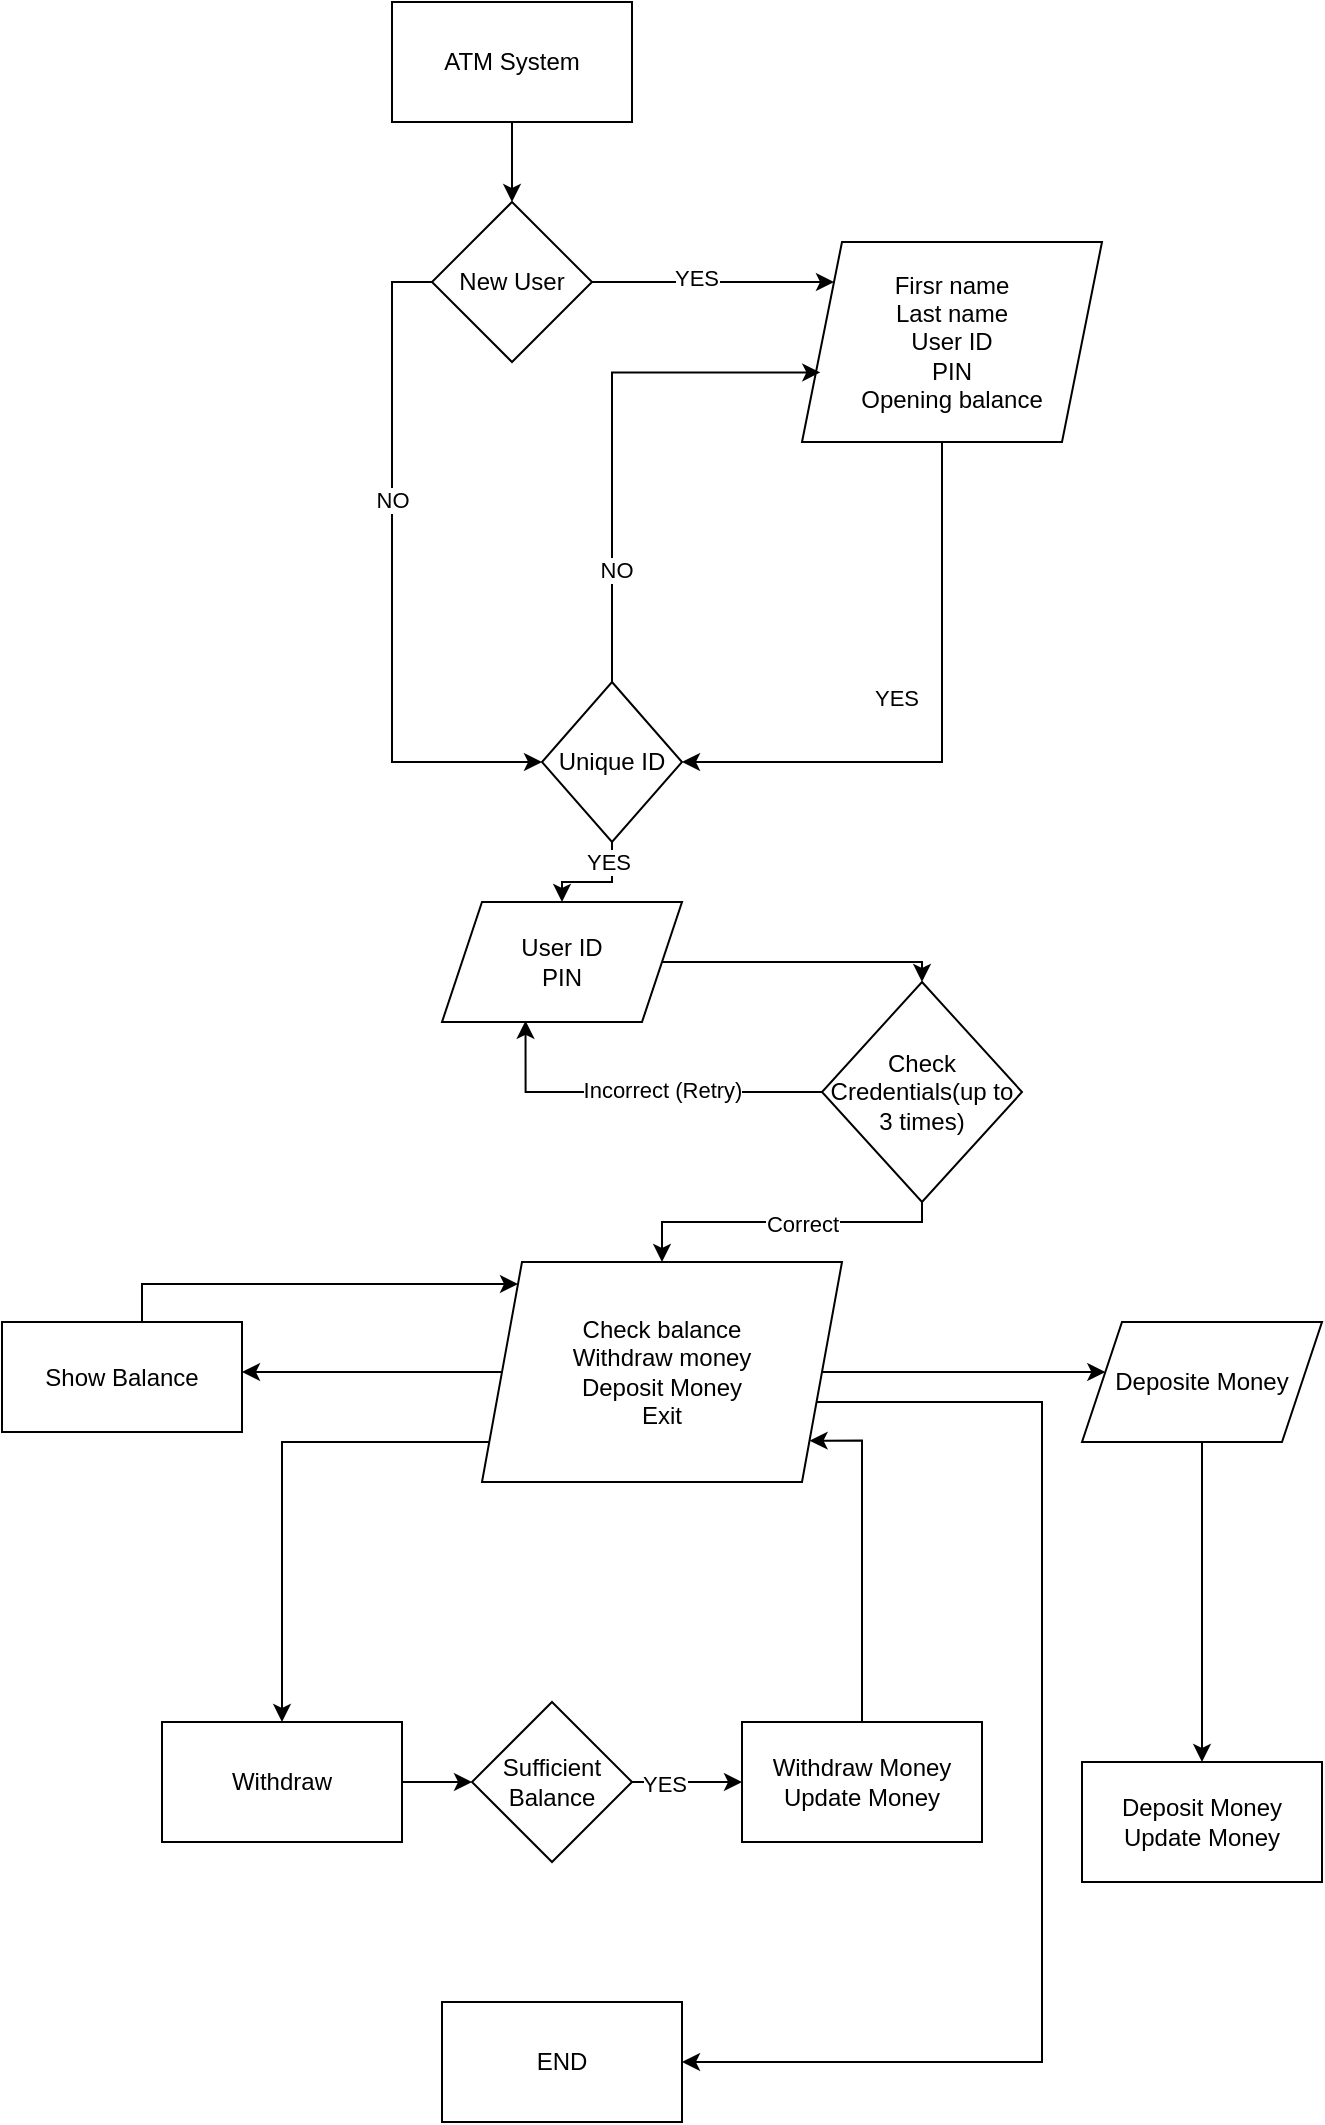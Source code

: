 <mxfile version="26.0.16">
  <diagram name="Page-1" id="j0U0I4SSxJD8mpjJOhE4">
    <mxGraphModel dx="1280" dy="540" grid="1" gridSize="10" guides="1" tooltips="1" connect="1" arrows="1" fold="1" page="1" pageScale="1" pageWidth="850" pageHeight="1100" math="0" shadow="0">
      <root>
        <mxCell id="0" />
        <mxCell id="1" parent="0" />
        <mxCell id="e1ntX7zlVdug6aM-fD2d-37" value="" style="edgeStyle=orthogonalEdgeStyle;rounded=0;orthogonalLoop=1;jettySize=auto;html=1;" edge="1" parent="1" source="e1ntX7zlVdug6aM-fD2d-1" target="e1ntX7zlVdug6aM-fD2d-2">
          <mxGeometry relative="1" as="geometry" />
        </mxCell>
        <mxCell id="e1ntX7zlVdug6aM-fD2d-1" value="ATM System" style="rounded=0;whiteSpace=wrap;html=1;" vertex="1" parent="1">
          <mxGeometry x="365" width="120" height="60" as="geometry" />
        </mxCell>
        <mxCell id="e1ntX7zlVdug6aM-fD2d-39" value="" style="edgeStyle=orthogonalEdgeStyle;rounded=0;orthogonalLoop=1;jettySize=auto;html=1;" edge="1" parent="1" source="e1ntX7zlVdug6aM-fD2d-2" target="e1ntX7zlVdug6aM-fD2d-3">
          <mxGeometry relative="1" as="geometry">
            <Array as="points">
              <mxPoint x="580" y="150" />
              <mxPoint x="580" y="150" />
            </Array>
          </mxGeometry>
        </mxCell>
        <mxCell id="e1ntX7zlVdug6aM-fD2d-42" value="YES" style="edgeLabel;html=1;align=center;verticalAlign=middle;resizable=0;points=[];" vertex="1" connectable="0" parent="e1ntX7zlVdug6aM-fD2d-39">
          <mxGeometry x="-0.138" y="2" relative="1" as="geometry">
            <mxPoint as="offset" />
          </mxGeometry>
        </mxCell>
        <mxCell id="e1ntX7zlVdug6aM-fD2d-89" style="edgeStyle=orthogonalEdgeStyle;rounded=0;orthogonalLoop=1;jettySize=auto;html=1;exitX=0;exitY=0.5;exitDx=0;exitDy=0;entryX=0;entryY=0.5;entryDx=0;entryDy=0;" edge="1" parent="1" source="e1ntX7zlVdug6aM-fD2d-2" target="e1ntX7zlVdug6aM-fD2d-4">
          <mxGeometry relative="1" as="geometry" />
        </mxCell>
        <mxCell id="e1ntX7zlVdug6aM-fD2d-90" value="NO" style="edgeLabel;html=1;align=center;verticalAlign=middle;resizable=0;points=[];" vertex="1" connectable="0" parent="e1ntX7zlVdug6aM-fD2d-89">
          <mxGeometry x="-0.233" y="-4" relative="1" as="geometry">
            <mxPoint x="4" as="offset" />
          </mxGeometry>
        </mxCell>
        <mxCell id="e1ntX7zlVdug6aM-fD2d-2" value="New User" style="rhombus;whiteSpace=wrap;html=1;" vertex="1" parent="1">
          <mxGeometry x="385" y="100" width="80" height="80" as="geometry" />
        </mxCell>
        <mxCell id="e1ntX7zlVdug6aM-fD2d-41" value="" style="edgeStyle=orthogonalEdgeStyle;rounded=0;orthogonalLoop=1;jettySize=auto;html=1;" edge="1" parent="1" source="e1ntX7zlVdug6aM-fD2d-3" target="e1ntX7zlVdug6aM-fD2d-4">
          <mxGeometry relative="1" as="geometry">
            <mxPoint x="535" y="280" as="targetPoint" />
            <Array as="points">
              <mxPoint x="640" y="380" />
            </Array>
          </mxGeometry>
        </mxCell>
        <mxCell id="e1ntX7zlVdug6aM-fD2d-43" value="YES" style="edgeLabel;html=1;align=center;verticalAlign=middle;resizable=0;points=[];" vertex="1" connectable="0" parent="e1ntX7zlVdug6aM-fD2d-41">
          <mxGeometry x="-0.117" relative="1" as="geometry">
            <mxPoint x="-23" as="offset" />
          </mxGeometry>
        </mxCell>
        <mxCell id="e1ntX7zlVdug6aM-fD2d-3" value="Firsr name&lt;div&gt;Last name&lt;/div&gt;&lt;div&gt;User ID&lt;/div&gt;&lt;div&gt;PIN&lt;/div&gt;&lt;div&gt;Opening balance&lt;/div&gt;" style="shape=parallelogram;perimeter=parallelogramPerimeter;whiteSpace=wrap;html=1;fixedSize=1;" vertex="1" parent="1">
          <mxGeometry x="570" y="120" width="150" height="100" as="geometry" />
        </mxCell>
        <mxCell id="e1ntX7zlVdug6aM-fD2d-9" value="" style="edgeStyle=orthogonalEdgeStyle;rounded=0;orthogonalLoop=1;jettySize=auto;html=1;" edge="1" parent="1" source="e1ntX7zlVdug6aM-fD2d-4" target="e1ntX7zlVdug6aM-fD2d-8">
          <mxGeometry relative="1" as="geometry" />
        </mxCell>
        <mxCell id="e1ntX7zlVdug6aM-fD2d-44" value="YES" style="edgeLabel;html=1;align=center;verticalAlign=middle;resizable=0;points=[];" vertex="1" connectable="0" parent="e1ntX7zlVdug6aM-fD2d-9">
          <mxGeometry x="-0.191" y="2" relative="1" as="geometry">
            <mxPoint y="-12" as="offset" />
          </mxGeometry>
        </mxCell>
        <mxCell id="e1ntX7zlVdug6aM-fD2d-4" value="Unique ID" style="rhombus;whiteSpace=wrap;html=1;" vertex="1" parent="1">
          <mxGeometry x="440" y="340" width="70" height="80" as="geometry" />
        </mxCell>
        <mxCell id="e1ntX7zlVdug6aM-fD2d-11" value="" style="edgeStyle=orthogonalEdgeStyle;rounded=0;orthogonalLoop=1;jettySize=auto;html=1;" edge="1" parent="1" source="e1ntX7zlVdug6aM-fD2d-8" target="e1ntX7zlVdug6aM-fD2d-10">
          <mxGeometry relative="1" as="geometry">
            <Array as="points">
              <mxPoint x="610" y="480" />
              <mxPoint x="610" y="480" />
            </Array>
          </mxGeometry>
        </mxCell>
        <mxCell id="e1ntX7zlVdug6aM-fD2d-8" value="User ID&lt;div&gt;PIN&lt;/div&gt;" style="shape=parallelogram;perimeter=parallelogramPerimeter;whiteSpace=wrap;html=1;fixedSize=1;" vertex="1" parent="1">
          <mxGeometry x="390" y="450" width="120" height="60" as="geometry" />
        </mxCell>
        <mxCell id="e1ntX7zlVdug6aM-fD2d-13" value="" style="edgeStyle=orthogonalEdgeStyle;rounded=0;orthogonalLoop=1;jettySize=auto;html=1;" edge="1" parent="1" source="e1ntX7zlVdug6aM-fD2d-10" target="e1ntX7zlVdug6aM-fD2d-12">
          <mxGeometry relative="1" as="geometry">
            <Array as="points">
              <mxPoint x="630" y="610" />
              <mxPoint x="500" y="610" />
            </Array>
          </mxGeometry>
        </mxCell>
        <mxCell id="e1ntX7zlVdug6aM-fD2d-49" value="Correct" style="edgeLabel;html=1;align=center;verticalAlign=middle;resizable=0;points=[];" vertex="1" connectable="0" parent="e1ntX7zlVdug6aM-fD2d-13">
          <mxGeometry x="-0.422" y="1" relative="1" as="geometry">
            <mxPoint x="-24" as="offset" />
          </mxGeometry>
        </mxCell>
        <mxCell id="e1ntX7zlVdug6aM-fD2d-10" value="Check Credentials(up to 3 times)" style="rhombus;whiteSpace=wrap;html=1;" vertex="1" parent="1">
          <mxGeometry x="580" y="490" width="100" height="110" as="geometry" />
        </mxCell>
        <mxCell id="e1ntX7zlVdug6aM-fD2d-15" value="" style="edgeStyle=orthogonalEdgeStyle;rounded=0;orthogonalLoop=1;jettySize=auto;html=1;" edge="1" parent="1" source="e1ntX7zlVdug6aM-fD2d-12" target="e1ntX7zlVdug6aM-fD2d-14">
          <mxGeometry relative="1" as="geometry">
            <Array as="points">
              <mxPoint x="690" y="700" />
              <mxPoint x="690" y="1030" />
            </Array>
          </mxGeometry>
        </mxCell>
        <mxCell id="e1ntX7zlVdug6aM-fD2d-18" value="" style="edgeStyle=orthogonalEdgeStyle;rounded=0;orthogonalLoop=1;jettySize=auto;html=1;" edge="1" parent="1" source="e1ntX7zlVdug6aM-fD2d-12" target="e1ntX7zlVdug6aM-fD2d-16">
          <mxGeometry relative="1" as="geometry">
            <Array as="points">
              <mxPoint x="420" y="660" />
            </Array>
          </mxGeometry>
        </mxCell>
        <mxCell id="e1ntX7zlVdug6aM-fD2d-20" value="" style="edgeStyle=orthogonalEdgeStyle;rounded=0;orthogonalLoop=1;jettySize=auto;html=1;" edge="1" parent="1" source="e1ntX7zlVdug6aM-fD2d-12" target="e1ntX7zlVdug6aM-fD2d-19">
          <mxGeometry relative="1" as="geometry">
            <Array as="points">
              <mxPoint x="310" y="720" />
            </Array>
          </mxGeometry>
        </mxCell>
        <mxCell id="e1ntX7zlVdug6aM-fD2d-33" value="" style="edgeStyle=orthogonalEdgeStyle;rounded=0;orthogonalLoop=1;jettySize=auto;html=1;" edge="1" parent="1" source="e1ntX7zlVdug6aM-fD2d-12" target="e1ntX7zlVdug6aM-fD2d-32">
          <mxGeometry relative="1" as="geometry">
            <Array as="points">
              <mxPoint x="760" y="685" />
              <mxPoint x="760" y="685" />
            </Array>
          </mxGeometry>
        </mxCell>
        <mxCell id="e1ntX7zlVdug6aM-fD2d-12" value="Check balance&lt;div&gt;Withdraw money&lt;/div&gt;&lt;div&gt;Deposit Money&lt;/div&gt;&lt;div&gt;Exit&lt;/div&gt;" style="shape=parallelogram;perimeter=parallelogramPerimeter;whiteSpace=wrap;html=1;fixedSize=1;" vertex="1" parent="1">
          <mxGeometry x="410" y="630" width="180" height="110" as="geometry" />
        </mxCell>
        <mxCell id="e1ntX7zlVdug6aM-fD2d-14" value="END" style="whiteSpace=wrap;html=1;" vertex="1" parent="1">
          <mxGeometry x="390" y="1000" width="120" height="60" as="geometry" />
        </mxCell>
        <mxCell id="e1ntX7zlVdug6aM-fD2d-92" style="edgeStyle=orthogonalEdgeStyle;rounded=0;orthogonalLoop=1;jettySize=auto;html=1;entryX=0;entryY=0;entryDx=0;entryDy=0;" edge="1" parent="1" source="e1ntX7zlVdug6aM-fD2d-16" target="e1ntX7zlVdug6aM-fD2d-12">
          <mxGeometry relative="1" as="geometry">
            <Array as="points">
              <mxPoint x="240" y="641" />
            </Array>
          </mxGeometry>
        </mxCell>
        <mxCell id="e1ntX7zlVdug6aM-fD2d-16" value="Show Balance" style="whiteSpace=wrap;html=1;" vertex="1" parent="1">
          <mxGeometry x="170" y="660" width="120" height="55" as="geometry" />
        </mxCell>
        <mxCell id="e1ntX7zlVdug6aM-fD2d-22" value="" style="edgeStyle=orthogonalEdgeStyle;rounded=0;orthogonalLoop=1;jettySize=auto;html=1;" edge="1" parent="1" source="e1ntX7zlVdug6aM-fD2d-19" target="e1ntX7zlVdug6aM-fD2d-21">
          <mxGeometry relative="1" as="geometry" />
        </mxCell>
        <mxCell id="e1ntX7zlVdug6aM-fD2d-19" value="Withdraw" style="whiteSpace=wrap;html=1;" vertex="1" parent="1">
          <mxGeometry x="250" y="860" width="120" height="60" as="geometry" />
        </mxCell>
        <mxCell id="e1ntX7zlVdug6aM-fD2d-26" value="" style="edgeStyle=orthogonalEdgeStyle;rounded=0;orthogonalLoop=1;jettySize=auto;html=1;" edge="1" parent="1" source="e1ntX7zlVdug6aM-fD2d-21" target="e1ntX7zlVdug6aM-fD2d-25">
          <mxGeometry relative="1" as="geometry" />
        </mxCell>
        <mxCell id="e1ntX7zlVdug6aM-fD2d-93" value="YES" style="edgeLabel;html=1;align=center;verticalAlign=middle;resizable=0;points=[];" vertex="1" connectable="0" parent="e1ntX7zlVdug6aM-fD2d-26">
          <mxGeometry x="-0.442" y="-1" relative="1" as="geometry">
            <mxPoint as="offset" />
          </mxGeometry>
        </mxCell>
        <mxCell id="e1ntX7zlVdug6aM-fD2d-21" value="&lt;div&gt;&lt;span style=&quot;background-color: transparent; color: light-dark(rgb(0, 0, 0), rgb(255, 255, 255));&quot;&gt;Sufficient Balance&lt;/span&gt;&lt;/div&gt;" style="rhombus;whiteSpace=wrap;html=1;" vertex="1" parent="1">
          <mxGeometry x="405" y="850" width="80" height="80" as="geometry" />
        </mxCell>
        <mxCell id="e1ntX7zlVdug6aM-fD2d-25" value="Withdraw Money&lt;div&gt;Update Money&lt;/div&gt;" style="whiteSpace=wrap;html=1;" vertex="1" parent="1">
          <mxGeometry x="540" y="860" width="120" height="60" as="geometry" />
        </mxCell>
        <mxCell id="e1ntX7zlVdug6aM-fD2d-29" style="edgeStyle=orthogonalEdgeStyle;rounded=0;orthogonalLoop=1;jettySize=auto;html=1;entryX=0.91;entryY=0.812;entryDx=0;entryDy=0;entryPerimeter=0;" edge="1" parent="1" source="e1ntX7zlVdug6aM-fD2d-25" target="e1ntX7zlVdug6aM-fD2d-12">
          <mxGeometry relative="1" as="geometry">
            <Array as="points">
              <mxPoint x="600" y="719" />
            </Array>
          </mxGeometry>
        </mxCell>
        <mxCell id="e1ntX7zlVdug6aM-fD2d-35" value="" style="edgeStyle=orthogonalEdgeStyle;rounded=0;orthogonalLoop=1;jettySize=auto;html=1;entryX=0.5;entryY=0;entryDx=0;entryDy=0;" edge="1" parent="1" source="e1ntX7zlVdug6aM-fD2d-32" target="e1ntX7zlVdug6aM-fD2d-36">
          <mxGeometry relative="1" as="geometry">
            <mxPoint x="830" y="790" as="targetPoint" />
            <Array as="points">
              <mxPoint x="770" y="780" />
              <mxPoint x="770" y="780" />
            </Array>
          </mxGeometry>
        </mxCell>
        <mxCell id="e1ntX7zlVdug6aM-fD2d-32" value="Deposite Money" style="shape=parallelogram;perimeter=parallelogramPerimeter;whiteSpace=wrap;html=1;fixedSize=1;" vertex="1" parent="1">
          <mxGeometry x="710" y="660" width="120" height="60" as="geometry" />
        </mxCell>
        <mxCell id="e1ntX7zlVdug6aM-fD2d-36" value="Deposit Money&lt;div&gt;Update Money&lt;/div&gt;" style="whiteSpace=wrap;html=1;" vertex="1" parent="1">
          <mxGeometry x="710" y="880" width="120" height="60" as="geometry" />
        </mxCell>
        <mxCell id="e1ntX7zlVdug6aM-fD2d-47" style="edgeStyle=orthogonalEdgeStyle;rounded=0;orthogonalLoop=1;jettySize=auto;html=1;exitX=0;exitY=0.5;exitDx=0;exitDy=0;entryX=0.348;entryY=0.99;entryDx=0;entryDy=0;entryPerimeter=0;" edge="1" parent="1" source="e1ntX7zlVdug6aM-fD2d-10" target="e1ntX7zlVdug6aM-fD2d-8">
          <mxGeometry relative="1" as="geometry">
            <mxPoint x="509.96" y="624.97" as="sourcePoint" />
            <mxPoint x="340" y="599.97" as="targetPoint" />
            <Array as="points">
              <mxPoint x="432" y="545" />
            </Array>
          </mxGeometry>
        </mxCell>
        <mxCell id="e1ntX7zlVdug6aM-fD2d-48" value="Incorrect (Retry)" style="edgeLabel;html=1;align=center;verticalAlign=middle;resizable=0;points=[];" vertex="1" connectable="0" parent="e1ntX7zlVdug6aM-fD2d-47">
          <mxGeometry x="-0.132" y="-1" relative="1" as="geometry">
            <mxPoint as="offset" />
          </mxGeometry>
        </mxCell>
        <mxCell id="e1ntX7zlVdug6aM-fD2d-86" style="edgeStyle=orthogonalEdgeStyle;rounded=0;orthogonalLoop=1;jettySize=auto;html=1;exitX=0.5;exitY=0;exitDx=0;exitDy=0;entryX=0.061;entryY=0.652;entryDx=0;entryDy=0;entryPerimeter=0;" edge="1" parent="1" source="e1ntX7zlVdug6aM-fD2d-4" target="e1ntX7zlVdug6aM-fD2d-3">
          <mxGeometry relative="1" as="geometry">
            <Array as="points">
              <mxPoint x="475" y="185" />
            </Array>
          </mxGeometry>
        </mxCell>
        <mxCell id="e1ntX7zlVdug6aM-fD2d-87" value="NO" style="edgeLabel;html=1;align=center;verticalAlign=middle;resizable=0;points=[];" vertex="1" connectable="0" parent="e1ntX7zlVdug6aM-fD2d-86">
          <mxGeometry x="-0.565" y="-2" relative="1" as="geometry">
            <mxPoint as="offset" />
          </mxGeometry>
        </mxCell>
      </root>
    </mxGraphModel>
  </diagram>
</mxfile>
